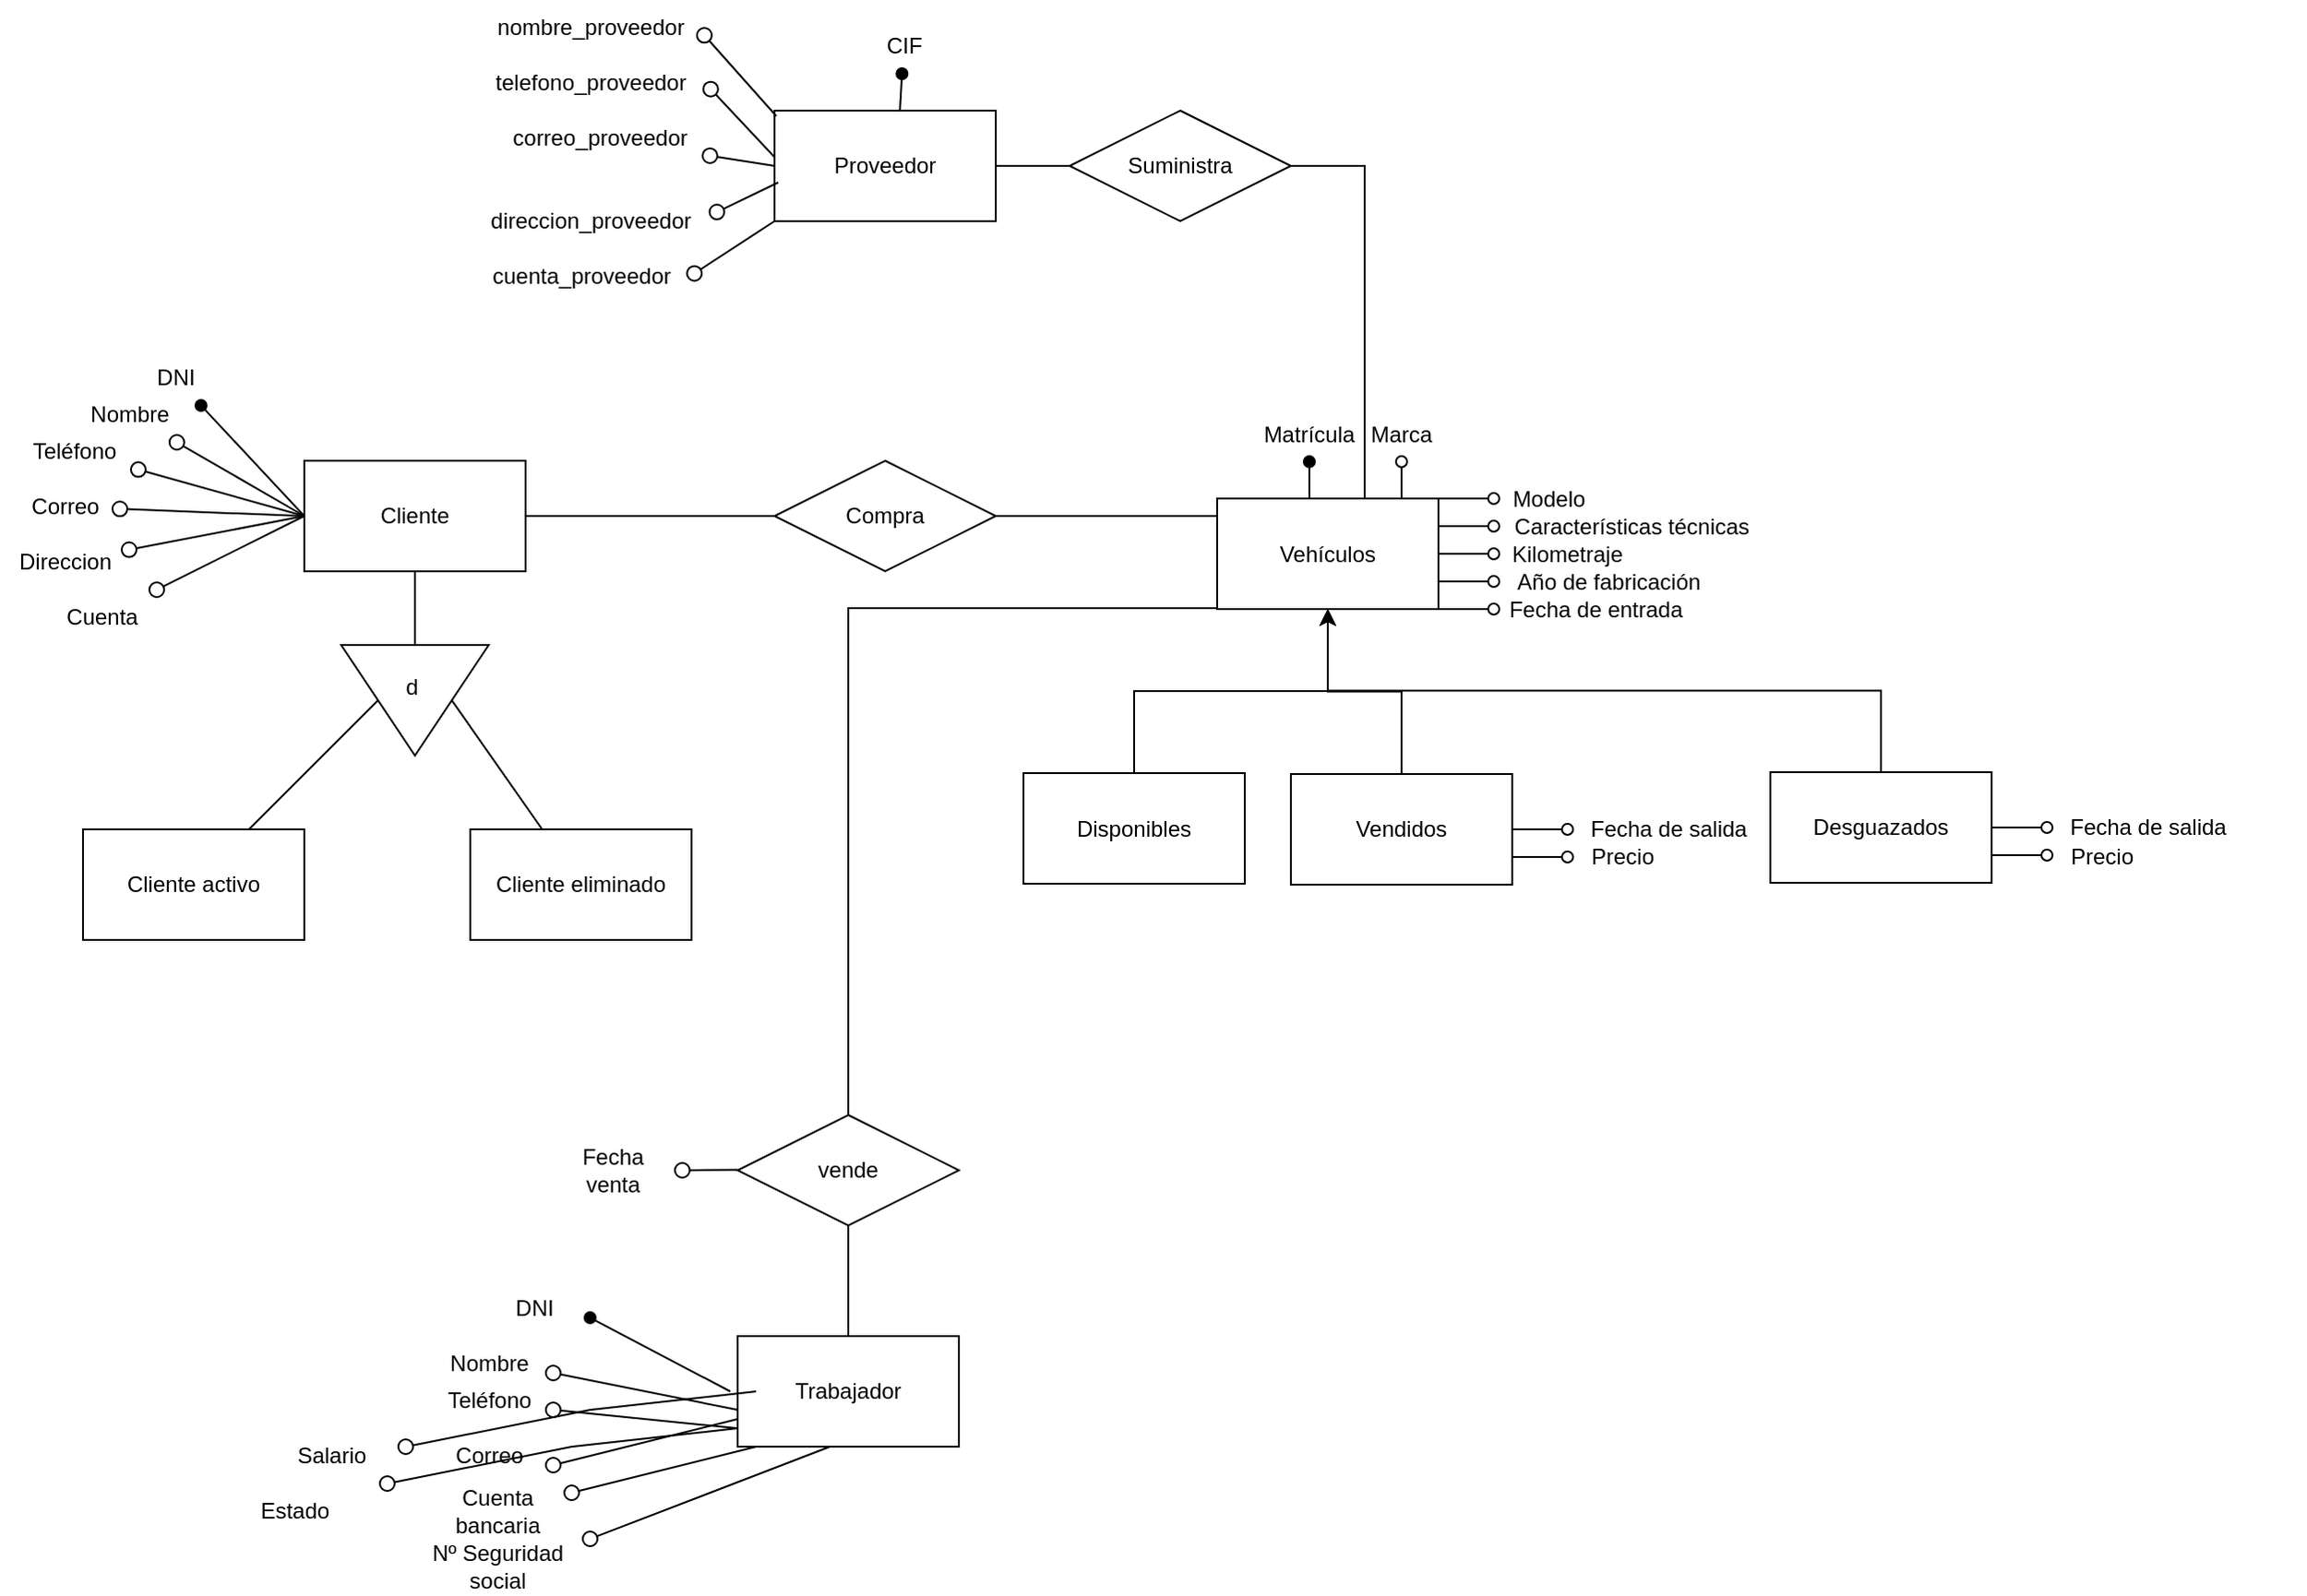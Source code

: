 <mxfile version="20.6.0" type="google"><diagram id="R2lEEEUBdFMjLlhIrx00" name="Page-1"><mxGraphModel grid="1" page="1" gridSize="10" guides="1" tooltips="1" connect="1" arrows="1" fold="1" pageScale="1" pageWidth="850" pageHeight="1100" math="0" shadow="0" extFonts="Permanent Marker^https://fonts.googleapis.com/css?family=Permanent+Marker"><root><mxCell id="0"/><mxCell id="1" parent="0"/><mxCell id="ytqIBPaOA5LtAQQ1Ijga-34" style="edgeStyle=orthogonalEdgeStyle;rounded=0;orthogonalLoop=1;jettySize=auto;html=1;exitX=1;exitY=0.5;exitDx=0;exitDy=0;entryX=0;entryY=0.5;entryDx=0;entryDy=0;endArrow=none;endFill=0;" edge="1" parent="1" source="T1494BqjnzxeqBdID8dn-1" target="T1494BqjnzxeqBdID8dn-25"><mxGeometry relative="1" as="geometry"/></mxCell><mxCell id="T1494BqjnzxeqBdID8dn-1" value="Cliente" style="rounded=0;whiteSpace=wrap;html=1;" vertex="1" parent="1"><mxGeometry x="-615" y="170" width="120" height="60" as="geometry"/></mxCell><mxCell id="T1494BqjnzxeqBdID8dn-12" value="" style="endArrow=none;html=1;rounded=0;align=center;verticalAlign=top;endFill=0;labelBackgroundColor=none;endSize=6;startArrow=oval;startFill=1;entryX=0;entryY=0.5;entryDx=0;entryDy=0;" edge="1" parent="1" source="T1494BqjnzxeqBdID8dn-14" target="T1494BqjnzxeqBdID8dn-1"><mxGeometry relative="1" as="geometry"><mxPoint x="-685" y="160" as="sourcePoint"/><mxPoint x="-675" y="180" as="targetPoint"/></mxGeometry></mxCell><mxCell id="T1494BqjnzxeqBdID8dn-13" value="" style="html=1;verticalAlign=bottom;labelBackgroundColor=none;endArrow=oval;endFill=0;endSize=8;rounded=0;exitX=0;exitY=0.5;exitDx=0;exitDy=0;" edge="1" parent="1" source="T1494BqjnzxeqBdID8dn-1" target="T1494BqjnzxeqBdID8dn-15"><mxGeometry width="160" relative="1" as="geometry"><mxPoint x="-825" y="230" as="sourcePoint"/><mxPoint x="-685" y="180" as="targetPoint"/></mxGeometry></mxCell><mxCell id="T1494BqjnzxeqBdID8dn-14" value="DNI" style="text;html=1;align=center;verticalAlign=middle;resizable=0;points=[];autosize=1;strokeColor=none;fillColor=none;" vertex="1" parent="1"><mxGeometry x="-705" y="110" width="40" height="30" as="geometry"/></mxCell><mxCell id="T1494BqjnzxeqBdID8dn-15" value="Nombre" style="text;html=1;align=center;verticalAlign=middle;resizable=0;points=[];autosize=1;strokeColor=none;fillColor=none;" vertex="1" parent="1"><mxGeometry x="-745" y="130" width="70" height="30" as="geometry"/></mxCell><mxCell id="T1494BqjnzxeqBdID8dn-16" value="" style="html=1;verticalAlign=bottom;labelBackgroundColor=none;endArrow=oval;endFill=0;endSize=8;rounded=0;exitX=0;exitY=0.5;exitDx=0;exitDy=0;" edge="1" parent="1" source="T1494BqjnzxeqBdID8dn-1" target="T1494BqjnzxeqBdID8dn-17"><mxGeometry width="160" relative="1" as="geometry"><mxPoint x="-626" y="254" as="sourcePoint"/><mxPoint x="-696" y="234" as="targetPoint"/></mxGeometry></mxCell><mxCell id="T1494BqjnzxeqBdID8dn-17" value="Teléfono" style="text;html=1;align=center;verticalAlign=middle;resizable=0;points=[];autosize=1;strokeColor=none;fillColor=none;" vertex="1" parent="1"><mxGeometry x="-775" y="150" width="70" height="30" as="geometry"/></mxCell><mxCell id="T1494BqjnzxeqBdID8dn-18" value="" style="html=1;verticalAlign=bottom;labelBackgroundColor=none;endArrow=oval;endFill=0;endSize=8;rounded=0;exitX=0;exitY=0.5;exitDx=0;exitDy=0;" edge="1" parent="1" source="T1494BqjnzxeqBdID8dn-1" target="T1494BqjnzxeqBdID8dn-19"><mxGeometry width="160" relative="1" as="geometry"><mxPoint x="-615" y="250" as="sourcePoint"/><mxPoint x="-696" y="284" as="targetPoint"/></mxGeometry></mxCell><mxCell id="T1494BqjnzxeqBdID8dn-19" value="Correo" style="text;html=1;align=center;verticalAlign=middle;resizable=0;points=[];autosize=1;strokeColor=none;fillColor=none;" vertex="1" parent="1"><mxGeometry x="-775" y="180" width="60" height="30" as="geometry"/></mxCell><mxCell id="T1494BqjnzxeqBdID8dn-20" value="" style="html=1;verticalAlign=bottom;labelBackgroundColor=none;endArrow=oval;endFill=0;endSize=8;rounded=0;exitX=0;exitY=0.5;exitDx=0;exitDy=0;" edge="1" parent="1" source="T1494BqjnzxeqBdID8dn-1" target="T1494BqjnzxeqBdID8dn-21"><mxGeometry width="160" relative="1" as="geometry"><mxPoint x="-605" y="260" as="sourcePoint"/><mxPoint x="-686" y="294" as="targetPoint"/></mxGeometry></mxCell><mxCell id="T1494BqjnzxeqBdID8dn-21" value="Direccion" style="text;html=1;align=center;verticalAlign=middle;resizable=0;points=[];autosize=1;strokeColor=none;fillColor=none;" vertex="1" parent="1"><mxGeometry x="-780" y="210" width="70" height="30" as="geometry"/></mxCell><mxCell id="T1494BqjnzxeqBdID8dn-22" value="" style="html=1;verticalAlign=bottom;labelBackgroundColor=none;endArrow=oval;endFill=0;endSize=8;rounded=0;" edge="1" parent="1" target="T1494BqjnzxeqBdID8dn-23"><mxGeometry width="160" relative="1" as="geometry"><mxPoint x="-615" y="200" as="sourcePoint"/><mxPoint x="-656" y="404" as="targetPoint"/></mxGeometry></mxCell><mxCell id="T1494BqjnzxeqBdID8dn-23" value="Cuenta" style="text;html=1;align=center;verticalAlign=middle;resizable=0;points=[];autosize=1;strokeColor=none;fillColor=none;" vertex="1" parent="1"><mxGeometry x="-755" y="240" width="60" height="30" as="geometry"/></mxCell><mxCell id="ytqIBPaOA5LtAQQ1Ijga-31" style="edgeStyle=orthogonalEdgeStyle;rounded=0;orthogonalLoop=1;jettySize=auto;html=1;exitX=1;exitY=0.5;exitDx=0;exitDy=0;entryX=0;entryY=0.25;entryDx=0;entryDy=0;endArrow=none;endFill=0;" edge="1" parent="1" source="T1494BqjnzxeqBdID8dn-25" target="ytqIBPaOA5LtAQQ1Ijga-21"><mxGeometry relative="1" as="geometry"><Array as="points"><mxPoint x="-240" y="200"/><mxPoint x="-120" y="200"/></Array></mxGeometry></mxCell><mxCell id="T1494BqjnzxeqBdID8dn-25" value="Compra" style="shape=rhombus;perimeter=rhombusPerimeter;whiteSpace=wrap;html=1;align=center;" vertex="1" parent="1"><mxGeometry x="-360" y="170" width="120" height="60" as="geometry"/></mxCell><mxCell id="OmAPMkr2msKHn7MTNAa0-5" value="" style="edgeStyle=orthogonalEdgeStyle;rounded=0;orthogonalLoop=1;jettySize=auto;html=1;endArrow=none;endFill=0;" edge="1" parent="1" source="OmAPMkr2msKHn7MTNAa0-1" target="OmAPMkr2msKHn7MTNAa0-3"><mxGeometry relative="1" as="geometry"/></mxCell><mxCell id="OmAPMkr2msKHn7MTNAa0-1" value="Trabajador" style="rounded=0;whiteSpace=wrap;html=1;" vertex="1" parent="1"><mxGeometry x="-380" y="645" width="120" height="60" as="geometry"/></mxCell><mxCell id="ytqIBPaOA5LtAQQ1Ijga-35" style="edgeStyle=orthogonalEdgeStyle;rounded=0;orthogonalLoop=1;jettySize=auto;html=1;exitX=0.5;exitY=0;exitDx=0;exitDy=0;endArrow=none;endFill=0;entryX=0;entryY=0.75;entryDx=0;entryDy=0;" edge="1" parent="1" source="OmAPMkr2msKHn7MTNAa0-3" target="ytqIBPaOA5LtAQQ1Ijga-21"><mxGeometry relative="1" as="geometry"><mxPoint x="-330" y="370" as="targetPoint"/><Array as="points"><mxPoint x="-320" y="250"/><mxPoint x="-120" y="250"/></Array></mxGeometry></mxCell><mxCell id="OmAPMkr2msKHn7MTNAa0-3" value="vende" style="shape=rhombus;perimeter=rhombusPerimeter;whiteSpace=wrap;html=1;align=center;" vertex="1" parent="1"><mxGeometry x="-380" y="525" width="120" height="60" as="geometry"/></mxCell><mxCell id="OmAPMkr2msKHn7MTNAa0-7" value="" style="html=1;verticalAlign=bottom;labelBackgroundColor=none;endArrow=oval;endFill=0;endSize=8;rounded=0;" edge="1" parent="1"><mxGeometry width="160" relative="1" as="geometry"><mxPoint x="-380.001" y="554.71" as="sourcePoint"/><mxPoint x="-410" y="555" as="targetPoint"/><Array as="points"/></mxGeometry></mxCell><mxCell id="OmAPMkr2msKHn7MTNAa0-8" value="Fecha&lt;br&gt;venta" style="text;html=1;strokeColor=none;fillColor=none;align=center;verticalAlign=middle;whiteSpace=wrap;rounded=0;" vertex="1" parent="1"><mxGeometry x="-490" y="550" width="85" height="10" as="geometry"/></mxCell><mxCell id="OmAPMkr2msKHn7MTNAa0-9" value="" style="endArrow=none;html=1;rounded=0;align=center;verticalAlign=top;endFill=0;labelBackgroundColor=none;endSize=6;startArrow=oval;startFill=1;entryX=0;entryY=0.5;entryDx=0;entryDy=0;" edge="1" parent="1"><mxGeometry relative="1" as="geometry"><mxPoint x="-460" y="635" as="sourcePoint"/><mxPoint x="-384" y="675" as="targetPoint"/></mxGeometry></mxCell><mxCell id="OmAPMkr2msKHn7MTNAa0-10" value="DNI" style="text;html=1;strokeColor=none;fillColor=none;align=center;verticalAlign=middle;whiteSpace=wrap;rounded=0;" vertex="1" parent="1"><mxGeometry x="-520" y="615" width="60" height="30" as="geometry"/></mxCell><mxCell id="OmAPMkr2msKHn7MTNAa0-11" value="" style="html=1;verticalAlign=bottom;labelBackgroundColor=none;endArrow=oval;endFill=0;endSize=8;rounded=0;exitX=0;exitY=0.5;exitDx=0;exitDy=0;" edge="1" parent="1"><mxGeometry width="160" relative="1" as="geometry"><mxPoint x="-380" y="685" as="sourcePoint"/><mxPoint x="-480" y="665" as="targetPoint"/><Array as="points"/></mxGeometry></mxCell><mxCell id="OmAPMkr2msKHn7MTNAa0-12" value="" style="html=1;verticalAlign=bottom;labelBackgroundColor=none;endArrow=oval;endFill=0;endSize=8;rounded=0;exitX=0;exitY=0.5;exitDx=0;exitDy=0;" edge="1" parent="1"><mxGeometry width="160" relative="1" as="geometry"><mxPoint x="-380" y="695" as="sourcePoint"/><mxPoint x="-480" y="685" as="targetPoint"/></mxGeometry></mxCell><mxCell id="OmAPMkr2msKHn7MTNAa0-13" value="" style="html=1;verticalAlign=bottom;labelBackgroundColor=none;endArrow=oval;endFill=0;endSize=8;rounded=0;" edge="1" parent="1" source="OmAPMkr2msKHn7MTNAa0-1"><mxGeometry width="160" relative="1" as="geometry"><mxPoint x="-410.91" y="755" as="sourcePoint"/><mxPoint x="-480.001" y="715" as="targetPoint"/></mxGeometry></mxCell><mxCell id="OmAPMkr2msKHn7MTNAa0-14" value="Nombre" style="text;html=1;align=center;verticalAlign=middle;resizable=0;points=[];autosize=1;strokeColor=none;fillColor=none;" vertex="1" parent="1"><mxGeometry x="-550" y="645" width="70" height="30" as="geometry"/></mxCell><mxCell id="OmAPMkr2msKHn7MTNAa0-15" value="Teléfono" style="text;html=1;align=center;verticalAlign=middle;resizable=0;points=[];autosize=1;strokeColor=none;fillColor=none;" vertex="1" parent="1"><mxGeometry x="-550" y="665" width="70" height="30" as="geometry"/></mxCell><mxCell id="OmAPMkr2msKHn7MTNAa0-16" value="Correo" style="text;html=1;align=center;verticalAlign=middle;resizable=0;points=[];autosize=1;strokeColor=none;fillColor=none;" vertex="1" parent="1"><mxGeometry x="-545" y="695" width="60" height="30" as="geometry"/></mxCell><mxCell id="OmAPMkr2msKHn7MTNAa0-18" value="" style="html=1;verticalAlign=bottom;labelBackgroundColor=none;endArrow=oval;endFill=0;endSize=8;rounded=0;" edge="1" parent="1"><mxGeometry width="160" relative="1" as="geometry"><mxPoint x="-370" y="705" as="sourcePoint"/><mxPoint x="-470.001" y="730.0" as="targetPoint"/></mxGeometry></mxCell><mxCell id="OmAPMkr2msKHn7MTNAa0-20" value="Cuenta&lt;br&gt;bancaria" style="text;html=1;strokeColor=none;fillColor=none;align=center;verticalAlign=middle;whiteSpace=wrap;rounded=0;" vertex="1" parent="1"><mxGeometry x="-540" y="725" width="60" height="30" as="geometry"/></mxCell><mxCell id="OmAPMkr2msKHn7MTNAa0-22" value="" style="html=1;verticalAlign=bottom;labelBackgroundColor=none;endArrow=oval;endFill=0;endSize=8;rounded=0;" edge="1" parent="1"><mxGeometry width="160" relative="1" as="geometry"><mxPoint x="-330" y="705" as="sourcePoint"/><mxPoint x="-460" y="755" as="targetPoint"/></mxGeometry></mxCell><mxCell id="OmAPMkr2msKHn7MTNAa0-23" value="Nº Seguridad&lt;br&gt;social" style="text;html=1;strokeColor=none;fillColor=none;align=center;verticalAlign=middle;whiteSpace=wrap;rounded=0;" vertex="1" parent="1"><mxGeometry x="-550" y="755" width="80" height="30" as="geometry"/></mxCell><mxCell id="OmAPMkr2msKHn7MTNAa0-25" value="" style="html=1;verticalAlign=bottom;labelBackgroundColor=none;endArrow=oval;endFill=0;endSize=8;rounded=0;" edge="1" parent="1"><mxGeometry width="160" relative="1" as="geometry"><mxPoint x="-370" y="675" as="sourcePoint"/><mxPoint x="-560" y="705" as="targetPoint"/><Array as="points"><mxPoint x="-460" y="685"/></Array></mxGeometry></mxCell><mxCell id="OmAPMkr2msKHn7MTNAa0-26" value="Salario" style="text;html=1;strokeColor=none;fillColor=none;align=center;verticalAlign=middle;whiteSpace=wrap;rounded=0;" vertex="1" parent="1"><mxGeometry x="-630" y="695" width="60" height="30" as="geometry"/></mxCell><mxCell id="OmAPMkr2msKHn7MTNAa0-27" value="" style="html=1;verticalAlign=bottom;labelBackgroundColor=none;endArrow=oval;endFill=0;endSize=8;rounded=0;" edge="1" parent="1"><mxGeometry width="160" relative="1" as="geometry"><mxPoint x="-380" y="695" as="sourcePoint"/><mxPoint x="-570" y="725" as="targetPoint"/><Array as="points"><mxPoint x="-470" y="705"/></Array></mxGeometry></mxCell><mxCell id="OmAPMkr2msKHn7MTNAa0-28" value="Estado" style="text;html=1;strokeColor=none;fillColor=none;align=center;verticalAlign=middle;whiteSpace=wrap;rounded=0;" vertex="1" parent="1"><mxGeometry x="-650" y="725" width="60" height="30" as="geometry"/></mxCell><mxCell id="N-txeQ_aQ3Q5LQKn3QTE-1" value="" style="triangle;whiteSpace=wrap;html=1;rotation=90;" vertex="1" parent="1"><mxGeometry x="-585" y="260" width="60" height="80" as="geometry"/></mxCell><mxCell id="N-txeQ_aQ3Q5LQKn3QTE-2" value="d" style="text;html=1;align=center;verticalAlign=middle;resizable=0;points=[];autosize=1;strokeColor=none;fillColor=none;" vertex="1" parent="1"><mxGeometry x="-572" y="278" width="30" height="30" as="geometry"/></mxCell><mxCell id="N-txeQ_aQ3Q5LQKn3QTE-3" value="Cliente activo" style="rounded=0;whiteSpace=wrap;html=1;" vertex="1" parent="1"><mxGeometry x="-735" y="370" width="120" height="60" as="geometry"/></mxCell><mxCell id="N-txeQ_aQ3Q5LQKn3QTE-4" value="Cliente eliminado" style="rounded=0;whiteSpace=wrap;html=1;" vertex="1" parent="1"><mxGeometry x="-525" y="370" width="120" height="60" as="geometry"/></mxCell><mxCell id="N-txeQ_aQ3Q5LQKn3QTE-5" value="" style="endArrow=none;html=1;rounded=0;" edge="1" parent="1" source="N-txeQ_aQ3Q5LQKn3QTE-1" target="T1494BqjnzxeqBdID8dn-1"><mxGeometry width="50" height="50" relative="1" as="geometry"><mxPoint x="-555" y="260" as="sourcePoint"/><mxPoint x="-295" y="440" as="targetPoint"/></mxGeometry></mxCell><mxCell id="N-txeQ_aQ3Q5LQKn3QTE-8" value="" style="endArrow=none;html=1;rounded=0;entryX=0.5;entryY=1;entryDx=0;entryDy=0;" edge="1" parent="1" source="N-txeQ_aQ3Q5LQKn3QTE-3" target="N-txeQ_aQ3Q5LQKn3QTE-1"><mxGeometry width="50" height="50" relative="1" as="geometry"><mxPoint x="-545" y="280" as="sourcePoint"/><mxPoint x="-545" y="240" as="targetPoint"/></mxGeometry></mxCell><mxCell id="N-txeQ_aQ3Q5LQKn3QTE-10" value="" style="endArrow=none;html=1;rounded=0;entryX=0.5;entryY=0;entryDx=0;entryDy=0;" edge="1" parent="1" source="N-txeQ_aQ3Q5LQKn3QTE-4" target="N-txeQ_aQ3Q5LQKn3QTE-1"><mxGeometry width="50" height="50" relative="1" as="geometry"><mxPoint x="-635" y="380" as="sourcePoint"/><mxPoint x="-565" y="310" as="targetPoint"/></mxGeometry></mxCell><mxCell id="ytqIBPaOA5LtAQQ1Ijga-36" style="edgeStyle=orthogonalEdgeStyle;rounded=0;orthogonalLoop=1;jettySize=auto;html=1;exitX=0.5;exitY=0;exitDx=0;exitDy=0;entryX=0.5;entryY=1;entryDx=0;entryDy=0;endArrow=classic;endFill=1;startArrow=none;startFill=0;" edge="1" parent="1" source="N3RKJhhj_MD5fFAx0C1b-2" target="ytqIBPaOA5LtAQQ1Ijga-21"><mxGeometry relative="1" as="geometry"/></mxCell><mxCell id="N3RKJhhj_MD5fFAx0C1b-2" value="Disponibles" style="rounded=0;whiteSpace=wrap;html=1;" vertex="1" parent="1"><mxGeometry x="-225" y="339.5" width="120" height="60" as="geometry"/></mxCell><mxCell id="N3RKJhhj_MD5fFAx0C1b-23" style="edgeStyle=orthogonalEdgeStyle;rounded=0;orthogonalLoop=1;jettySize=auto;html=1;exitX=1;exitY=0.5;exitDx=0;exitDy=0;endArrow=oval;endFill=0;" edge="1" parent="1" source="N3RKJhhj_MD5fFAx0C1b-5"><mxGeometry relative="1" as="geometry"><mxPoint x="330" y="369.5" as="targetPoint"/></mxGeometry></mxCell><mxCell id="N3RKJhhj_MD5fFAx0C1b-25" style="edgeStyle=orthogonalEdgeStyle;rounded=0;orthogonalLoop=1;jettySize=auto;html=1;exitX=1;exitY=0.75;exitDx=0;exitDy=0;endArrow=oval;endFill=0;" edge="1" parent="1" source="N3RKJhhj_MD5fFAx0C1b-5"><mxGeometry relative="1" as="geometry"><mxPoint x="330" y="384.5" as="targetPoint"/></mxGeometry></mxCell><mxCell id="ytqIBPaOA5LtAQQ1Ijga-38" style="edgeStyle=orthogonalEdgeStyle;rounded=0;orthogonalLoop=1;jettySize=auto;html=1;exitX=0.5;exitY=0;exitDx=0;exitDy=0;entryX=0.5;entryY=1;entryDx=0;entryDy=0;startArrow=none;startFill=0;endArrow=classic;endFill=1;" edge="1" parent="1" source="N3RKJhhj_MD5fFAx0C1b-5" target="ytqIBPaOA5LtAQQ1Ijga-21"><mxGeometry relative="1" as="geometry"/></mxCell><mxCell id="N3RKJhhj_MD5fFAx0C1b-5" value="Desguazados" style="rounded=0;whiteSpace=wrap;html=1;" vertex="1" parent="1"><mxGeometry x="180" y="339" width="120" height="60" as="geometry"/></mxCell><mxCell id="N3RKJhhj_MD5fFAx0C1b-22" style="edgeStyle=orthogonalEdgeStyle;rounded=0;orthogonalLoop=1;jettySize=auto;html=1;exitX=1;exitY=0.5;exitDx=0;exitDy=0;endArrow=oval;endFill=0;" edge="1" parent="1" source="N3RKJhhj_MD5fFAx0C1b-7"><mxGeometry relative="1" as="geometry"><mxPoint x="70" y="370" as="targetPoint"/></mxGeometry></mxCell><mxCell id="N3RKJhhj_MD5fFAx0C1b-24" style="edgeStyle=orthogonalEdgeStyle;rounded=0;orthogonalLoop=1;jettySize=auto;html=1;exitX=1;exitY=0.75;exitDx=0;exitDy=0;endArrow=oval;endFill=0;" edge="1" parent="1" source="N3RKJhhj_MD5fFAx0C1b-7"><mxGeometry relative="1" as="geometry"><mxPoint x="70" y="385" as="targetPoint"/></mxGeometry></mxCell><mxCell id="ytqIBPaOA5LtAQQ1Ijga-37" style="edgeStyle=orthogonalEdgeStyle;rounded=0;orthogonalLoop=1;jettySize=auto;html=1;exitX=0.5;exitY=0;exitDx=0;exitDy=0;entryX=0.5;entryY=1;entryDx=0;entryDy=0;startArrow=none;startFill=0;endArrow=classic;endFill=1;" edge="1" parent="1" source="N3RKJhhj_MD5fFAx0C1b-7" target="ytqIBPaOA5LtAQQ1Ijga-21"><mxGeometry relative="1" as="geometry"/></mxCell><mxCell id="N3RKJhhj_MD5fFAx0C1b-7" value="Vendidos" style="rounded=0;whiteSpace=wrap;html=1;" vertex="1" parent="1"><mxGeometry x="-80" y="340" width="120" height="60" as="geometry"/></mxCell><mxCell id="N3RKJhhj_MD5fFAx0C1b-8" value="&lt;div&gt;Fecha de salida&lt;/div&gt;" style="text;html=1;strokeColor=none;fillColor=none;align=center;verticalAlign=middle;whiteSpace=wrap;rounded=0;" vertex="1" parent="1"><mxGeometry x="40" y="355" width="170" height="30" as="geometry"/></mxCell><mxCell id="N3RKJhhj_MD5fFAx0C1b-13" value="Matrícula" style="text;html=1;strokeColor=none;fillColor=none;align=center;verticalAlign=middle;whiteSpace=wrap;rounded=0;" vertex="1" parent="1"><mxGeometry x="-100" y="140.5" width="60" height="30" as="geometry"/></mxCell><mxCell id="N3RKJhhj_MD5fFAx0C1b-26" value="Precio" style="text;html=1;strokeColor=none;fillColor=none;align=center;verticalAlign=middle;whiteSpace=wrap;rounded=0;fontColor=#000000;" vertex="1" parent="1"><mxGeometry x="70" y="370" width="60" height="30" as="geometry"/></mxCell><mxCell id="N3RKJhhj_MD5fFAx0C1b-27" value="&lt;div&gt;Fecha de salida&lt;/div&gt;" style="text;html=1;strokeColor=none;fillColor=none;align=center;verticalAlign=middle;whiteSpace=wrap;rounded=0;" vertex="1" parent="1"><mxGeometry x="300" y="354" width="170" height="30" as="geometry"/></mxCell><mxCell id="N3RKJhhj_MD5fFAx0C1b-28" value="Precio" style="text;html=1;strokeColor=none;fillColor=none;align=center;verticalAlign=middle;whiteSpace=wrap;rounded=0;fontColor=#000000;" vertex="1" parent="1"><mxGeometry x="330" y="369.5" width="60" height="30" as="geometry"/></mxCell><mxCell id="3u1IQ_FxzC_hu1doZ_Z_-1" value="Proveedor" style="rounded=0;whiteSpace=wrap;html=1;" vertex="1" parent="1"><mxGeometry x="-360" y="-20" width="120" height="60" as="geometry"/></mxCell><mxCell id="3u1IQ_FxzC_hu1doZ_Z_-4" value="CIF" style="text;html=1;align=center;verticalAlign=middle;resizable=0;points=[];autosize=1;strokeColor=none;fillColor=none;" vertex="1" parent="1"><mxGeometry x="-310" y="-70" width="40" height="30" as="geometry"/></mxCell><mxCell id="3u1IQ_FxzC_hu1doZ_Z_-5" value="nombre_proveedor" style="text;html=1;align=center;verticalAlign=middle;resizable=0;points=[];autosize=1;strokeColor=none;fillColor=none;" vertex="1" parent="1"><mxGeometry x="-520" y="-80" width="120" height="30" as="geometry"/></mxCell><mxCell id="3u1IQ_FxzC_hu1doZ_Z_-7" value="telefono_proveedor" style="text;html=1;align=center;verticalAlign=middle;resizable=0;points=[];autosize=1;strokeColor=none;fillColor=none;" vertex="1" parent="1"><mxGeometry x="-525" y="-50" width="130" height="30" as="geometry"/></mxCell><mxCell id="3u1IQ_FxzC_hu1doZ_Z_-9" value="correo_proveedor" style="text;html=1;align=center;verticalAlign=middle;resizable=0;points=[];autosize=1;strokeColor=none;fillColor=none;" vertex="1" parent="1"><mxGeometry x="-515" y="-20" width="120" height="30" as="geometry"/></mxCell><mxCell id="3u1IQ_FxzC_hu1doZ_Z_-12" value="direccion_proveedor" style="text;html=1;align=center;verticalAlign=middle;resizable=0;points=[];autosize=1;strokeColor=none;fillColor=none;" vertex="1" parent="1"><mxGeometry x="-525" y="25" width="130" height="30" as="geometry"/></mxCell><mxCell id="3u1IQ_FxzC_hu1doZ_Z_-13" value="cuenta_proveedor" style="text;html=1;align=center;verticalAlign=middle;resizable=0;points=[];autosize=1;strokeColor=none;fillColor=none;" vertex="1" parent="1"><mxGeometry x="-525" y="55" width="120" height="30" as="geometry"/></mxCell><mxCell id="ytqIBPaOA5LtAQQ1Ijga-15" style="edgeStyle=orthogonalEdgeStyle;rounded=0;orthogonalLoop=1;jettySize=auto;html=1;exitX=1;exitY=0;exitDx=0;exitDy=0;endArrow=oval;endFill=0;" edge="1" parent="1" source="ytqIBPaOA5LtAQQ1Ijga-21"><mxGeometry relative="1" as="geometry"><mxPoint x="30" y="190.5" as="targetPoint"/></mxGeometry></mxCell><mxCell id="ytqIBPaOA5LtAQQ1Ijga-16" style="edgeStyle=orthogonalEdgeStyle;rounded=0;orthogonalLoop=1;jettySize=auto;html=1;exitX=1;exitY=0.25;exitDx=0;exitDy=0;endArrow=oval;endFill=0;" edge="1" parent="1" source="ytqIBPaOA5LtAQQ1Ijga-21"><mxGeometry relative="1" as="geometry"><mxPoint x="30" y="205.5" as="targetPoint"/></mxGeometry></mxCell><mxCell id="ytqIBPaOA5LtAQQ1Ijga-17" style="edgeStyle=orthogonalEdgeStyle;rounded=0;orthogonalLoop=1;jettySize=auto;html=1;exitX=1;exitY=0.5;exitDx=0;exitDy=0;endArrow=oval;endFill=0;" edge="1" parent="1" source="ytqIBPaOA5LtAQQ1Ijga-21"><mxGeometry relative="1" as="geometry"><mxPoint x="30" y="220.5" as="targetPoint"/></mxGeometry></mxCell><mxCell id="ytqIBPaOA5LtAQQ1Ijga-18" style="edgeStyle=orthogonalEdgeStyle;rounded=0;orthogonalLoop=1;jettySize=auto;html=1;exitX=1;exitY=0.75;exitDx=0;exitDy=0;endArrow=oval;endFill=0;" edge="1" parent="1" source="ytqIBPaOA5LtAQQ1Ijga-21"><mxGeometry relative="1" as="geometry"><mxPoint x="30" y="235.5" as="targetPoint"/></mxGeometry></mxCell><mxCell id="ytqIBPaOA5LtAQQ1Ijga-19" style="edgeStyle=orthogonalEdgeStyle;rounded=0;orthogonalLoop=1;jettySize=auto;html=1;exitX=1;exitY=1;exitDx=0;exitDy=0;endArrow=oval;endFill=0;" edge="1" parent="1" source="ytqIBPaOA5LtAQQ1Ijga-21"><mxGeometry relative="1" as="geometry"><mxPoint x="30" y="250.5" as="targetPoint"/></mxGeometry></mxCell><mxCell id="ytqIBPaOA5LtAQQ1Ijga-20" style="edgeStyle=orthogonalEdgeStyle;rounded=0;orthogonalLoop=1;jettySize=auto;html=1;exitX=0.75;exitY=0;exitDx=0;exitDy=0;endArrow=oval;endFill=0;" edge="1" parent="1" source="ytqIBPaOA5LtAQQ1Ijga-21"><mxGeometry relative="1" as="geometry"><mxPoint x="-20" y="170.5" as="targetPoint"/></mxGeometry></mxCell><mxCell id="ytqIBPaOA5LtAQQ1Ijga-28" style="edgeStyle=orthogonalEdgeStyle;rounded=0;orthogonalLoop=1;jettySize=auto;html=1;exitX=0.25;exitY=0;exitDx=0;exitDy=0;endArrow=oval;endFill=1;" edge="1" parent="1" source="ytqIBPaOA5LtAQQ1Ijga-21"><mxGeometry relative="1" as="geometry"><mxPoint x="-70" y="170.5" as="targetPoint"/></mxGeometry></mxCell><mxCell id="ytqIBPaOA5LtAQQ1Ijga-21" value="Vehículos" style="rounded=0;whiteSpace=wrap;html=1;" vertex="1" parent="1"><mxGeometry x="-120" y="190.5" width="120" height="60" as="geometry"/></mxCell><mxCell id="ytqIBPaOA5LtAQQ1Ijga-22" value="Marca" style="text;html=1;strokeColor=none;fillColor=none;align=center;verticalAlign=middle;whiteSpace=wrap;rounded=0;fontColor=#000000;" vertex="1" parent="1"><mxGeometry x="-50" y="140.5" width="60" height="30" as="geometry"/></mxCell><mxCell id="ytqIBPaOA5LtAQQ1Ijga-23" value="Modelo" style="text;html=1;strokeColor=none;fillColor=none;align=center;verticalAlign=middle;whiteSpace=wrap;rounded=0;fontColor=#000000;rotation=0;" vertex="1" parent="1"><mxGeometry x="30" y="175.5" width="60" height="30" as="geometry"/></mxCell><mxCell id="ytqIBPaOA5LtAQQ1Ijga-24" value="Características técnicas" style="text;html=1;strokeColor=none;fillColor=none;align=center;verticalAlign=middle;whiteSpace=wrap;rounded=0;fontColor=#000000;" vertex="1" parent="1"><mxGeometry x="20" y="190.5" width="170" height="30" as="geometry"/></mxCell><mxCell id="ytqIBPaOA5LtAQQ1Ijga-25" value="Kilometraje" style="text;html=1;strokeColor=none;fillColor=none;align=center;verticalAlign=middle;whiteSpace=wrap;rounded=0;fontColor=#000000;" vertex="1" parent="1"><mxGeometry x="40" y="205.5" width="60" height="30" as="geometry"/></mxCell><mxCell id="ytqIBPaOA5LtAQQ1Ijga-26" value="Año de fabricación" style="text;html=1;strokeColor=none;fillColor=none;align=center;verticalAlign=middle;whiteSpace=wrap;rounded=0;fontColor=#000000;" vertex="1" parent="1"><mxGeometry x="15" y="221" width="155" height="30" as="geometry"/></mxCell><mxCell id="ytqIBPaOA5LtAQQ1Ijga-27" value="Fecha de entrada" style="text;html=1;strokeColor=none;fillColor=none;align=center;verticalAlign=middle;whiteSpace=wrap;rounded=0;fontColor=#000000;" vertex="1" parent="1"><mxGeometry x="23.75" y="235.5" width="122.5" height="30" as="geometry"/></mxCell><mxCell id="yAB8DP5U47SAEwFVbob2-1" value="" style="endArrow=none;html=1;rounded=0;align=center;verticalAlign=top;endFill=0;labelBackgroundColor=none;endSize=6;startArrow=oval;startFill=1;entryX=0;entryY=0.5;entryDx=0;entryDy=0;" edge="1" parent="1" source="3u1IQ_FxzC_hu1doZ_Z_-4"><mxGeometry relative="1" as="geometry"><mxPoint x="-348" y="-80" as="sourcePoint"/><mxPoint x="-292" y="-20" as="targetPoint"/></mxGeometry></mxCell><mxCell id="yAB8DP5U47SAEwFVbob2-3" value="" style="html=1;verticalAlign=bottom;labelBackgroundColor=none;endArrow=oval;endFill=0;endSize=8;rounded=0;exitX=0;exitY=0.5;exitDx=0;exitDy=0;entryX=1.008;entryY=0.538;entryDx=0;entryDy=0;entryPerimeter=0;" edge="1" parent="1"><mxGeometry width="160" relative="1" as="geometry"><mxPoint x="-359" y="-17" as="sourcePoint"/><mxPoint x="-398.04" y="-60.86" as="targetPoint"/></mxGeometry></mxCell><mxCell id="yAB8DP5U47SAEwFVbob2-4" value="" style="html=1;verticalAlign=bottom;labelBackgroundColor=none;endArrow=oval;endFill=0;endSize=8;rounded=0;exitX=0;exitY=0.5;exitDx=0;exitDy=0;entryX=1.003;entryY=0.612;entryDx=0;entryDy=0;entryPerimeter=0;" edge="1" parent="1" target="3u1IQ_FxzC_hu1doZ_Z_-7"><mxGeometry width="160" relative="1" as="geometry"><mxPoint x="-360" y="5.25" as="sourcePoint"/><mxPoint x="-395" as="targetPoint"/></mxGeometry></mxCell><mxCell id="yAB8DP5U47SAEwFVbob2-6" value="" style="html=1;verticalAlign=bottom;labelBackgroundColor=none;endArrow=oval;endFill=0;endSize=8;rounded=0;exitX=0;exitY=0.5;exitDx=0;exitDy=0;" edge="1" parent="1" source="3u1IQ_FxzC_hu1doZ_Z_-1" target="3u1IQ_FxzC_hu1doZ_Z_-9"><mxGeometry width="160" relative="1" as="geometry"><mxPoint x="-355" y="15.25" as="sourcePoint"/><mxPoint x="-400" y="17.286" as="targetPoint"/></mxGeometry></mxCell><mxCell id="yAB8DP5U47SAEwFVbob2-7" value="" style="html=1;verticalAlign=bottom;labelBackgroundColor=none;endArrow=oval;endFill=0;endSize=8;rounded=0;exitX=0;exitY=0.5;exitDx=0;exitDy=0;entryX=1.029;entryY=0.334;entryDx=0;entryDy=0;entryPerimeter=0;" edge="1" parent="1" target="3u1IQ_FxzC_hu1doZ_Z_-12"><mxGeometry width="160" relative="1" as="geometry"><mxPoint x="-358" y="19" as="sourcePoint"/><mxPoint x="-397.04" y="-24.86" as="targetPoint"/></mxGeometry></mxCell><mxCell id="yAB8DP5U47SAEwFVbob2-8" value="" style="html=1;verticalAlign=bottom;labelBackgroundColor=none;endArrow=oval;endFill=0;endSize=8;rounded=0;exitX=0;exitY=1;exitDx=0;exitDy=0;entryX=1.013;entryY=0.445;entryDx=0;entryDy=0;entryPerimeter=0;" edge="1" parent="1" source="3u1IQ_FxzC_hu1doZ_Z_-1" target="3u1IQ_FxzC_hu1doZ_Z_-13"><mxGeometry width="160" relative="1" as="geometry"><mxPoint x="-330.96" y="110" as="sourcePoint"/><mxPoint x="-370.0" y="66.14" as="targetPoint"/></mxGeometry></mxCell><mxCell id="yAB8DP5U47SAEwFVbob2-9" value="Suministra" style="shape=rhombus;perimeter=rhombusPerimeter;whiteSpace=wrap;html=1;align=center;" vertex="1" parent="1"><mxGeometry x="-200" y="-20" width="120" height="60" as="geometry"/></mxCell><mxCell id="yAB8DP5U47SAEwFVbob2-14" value="" style="endArrow=none;html=1;rounded=0;exitX=1;exitY=0.5;exitDx=0;exitDy=0;entryX=0;entryY=0.5;entryDx=0;entryDy=0;" edge="1" parent="1" source="3u1IQ_FxzC_hu1doZ_Z_-1" target="yAB8DP5U47SAEwFVbob2-9"><mxGeometry width="50" height="50" relative="1" as="geometry"><mxPoint x="-190" y="70" as="sourcePoint"/><mxPoint x="-140" y="20" as="targetPoint"/></mxGeometry></mxCell><mxCell id="yAB8DP5U47SAEwFVbob2-15" value="" style="endArrow=none;html=1;rounded=0;entryX=1;entryY=0.5;entryDx=0;entryDy=0;" edge="1" parent="1" target="yAB8DP5U47SAEwFVbob2-9"><mxGeometry width="50" height="50" relative="1" as="geometry"><mxPoint x="-40" y="190" as="sourcePoint"/><mxPoint x="-40" y="10" as="targetPoint"/><Array as="points"><mxPoint x="-40" y="10"/></Array></mxGeometry></mxCell></root></mxGraphModel></diagram></mxfile>